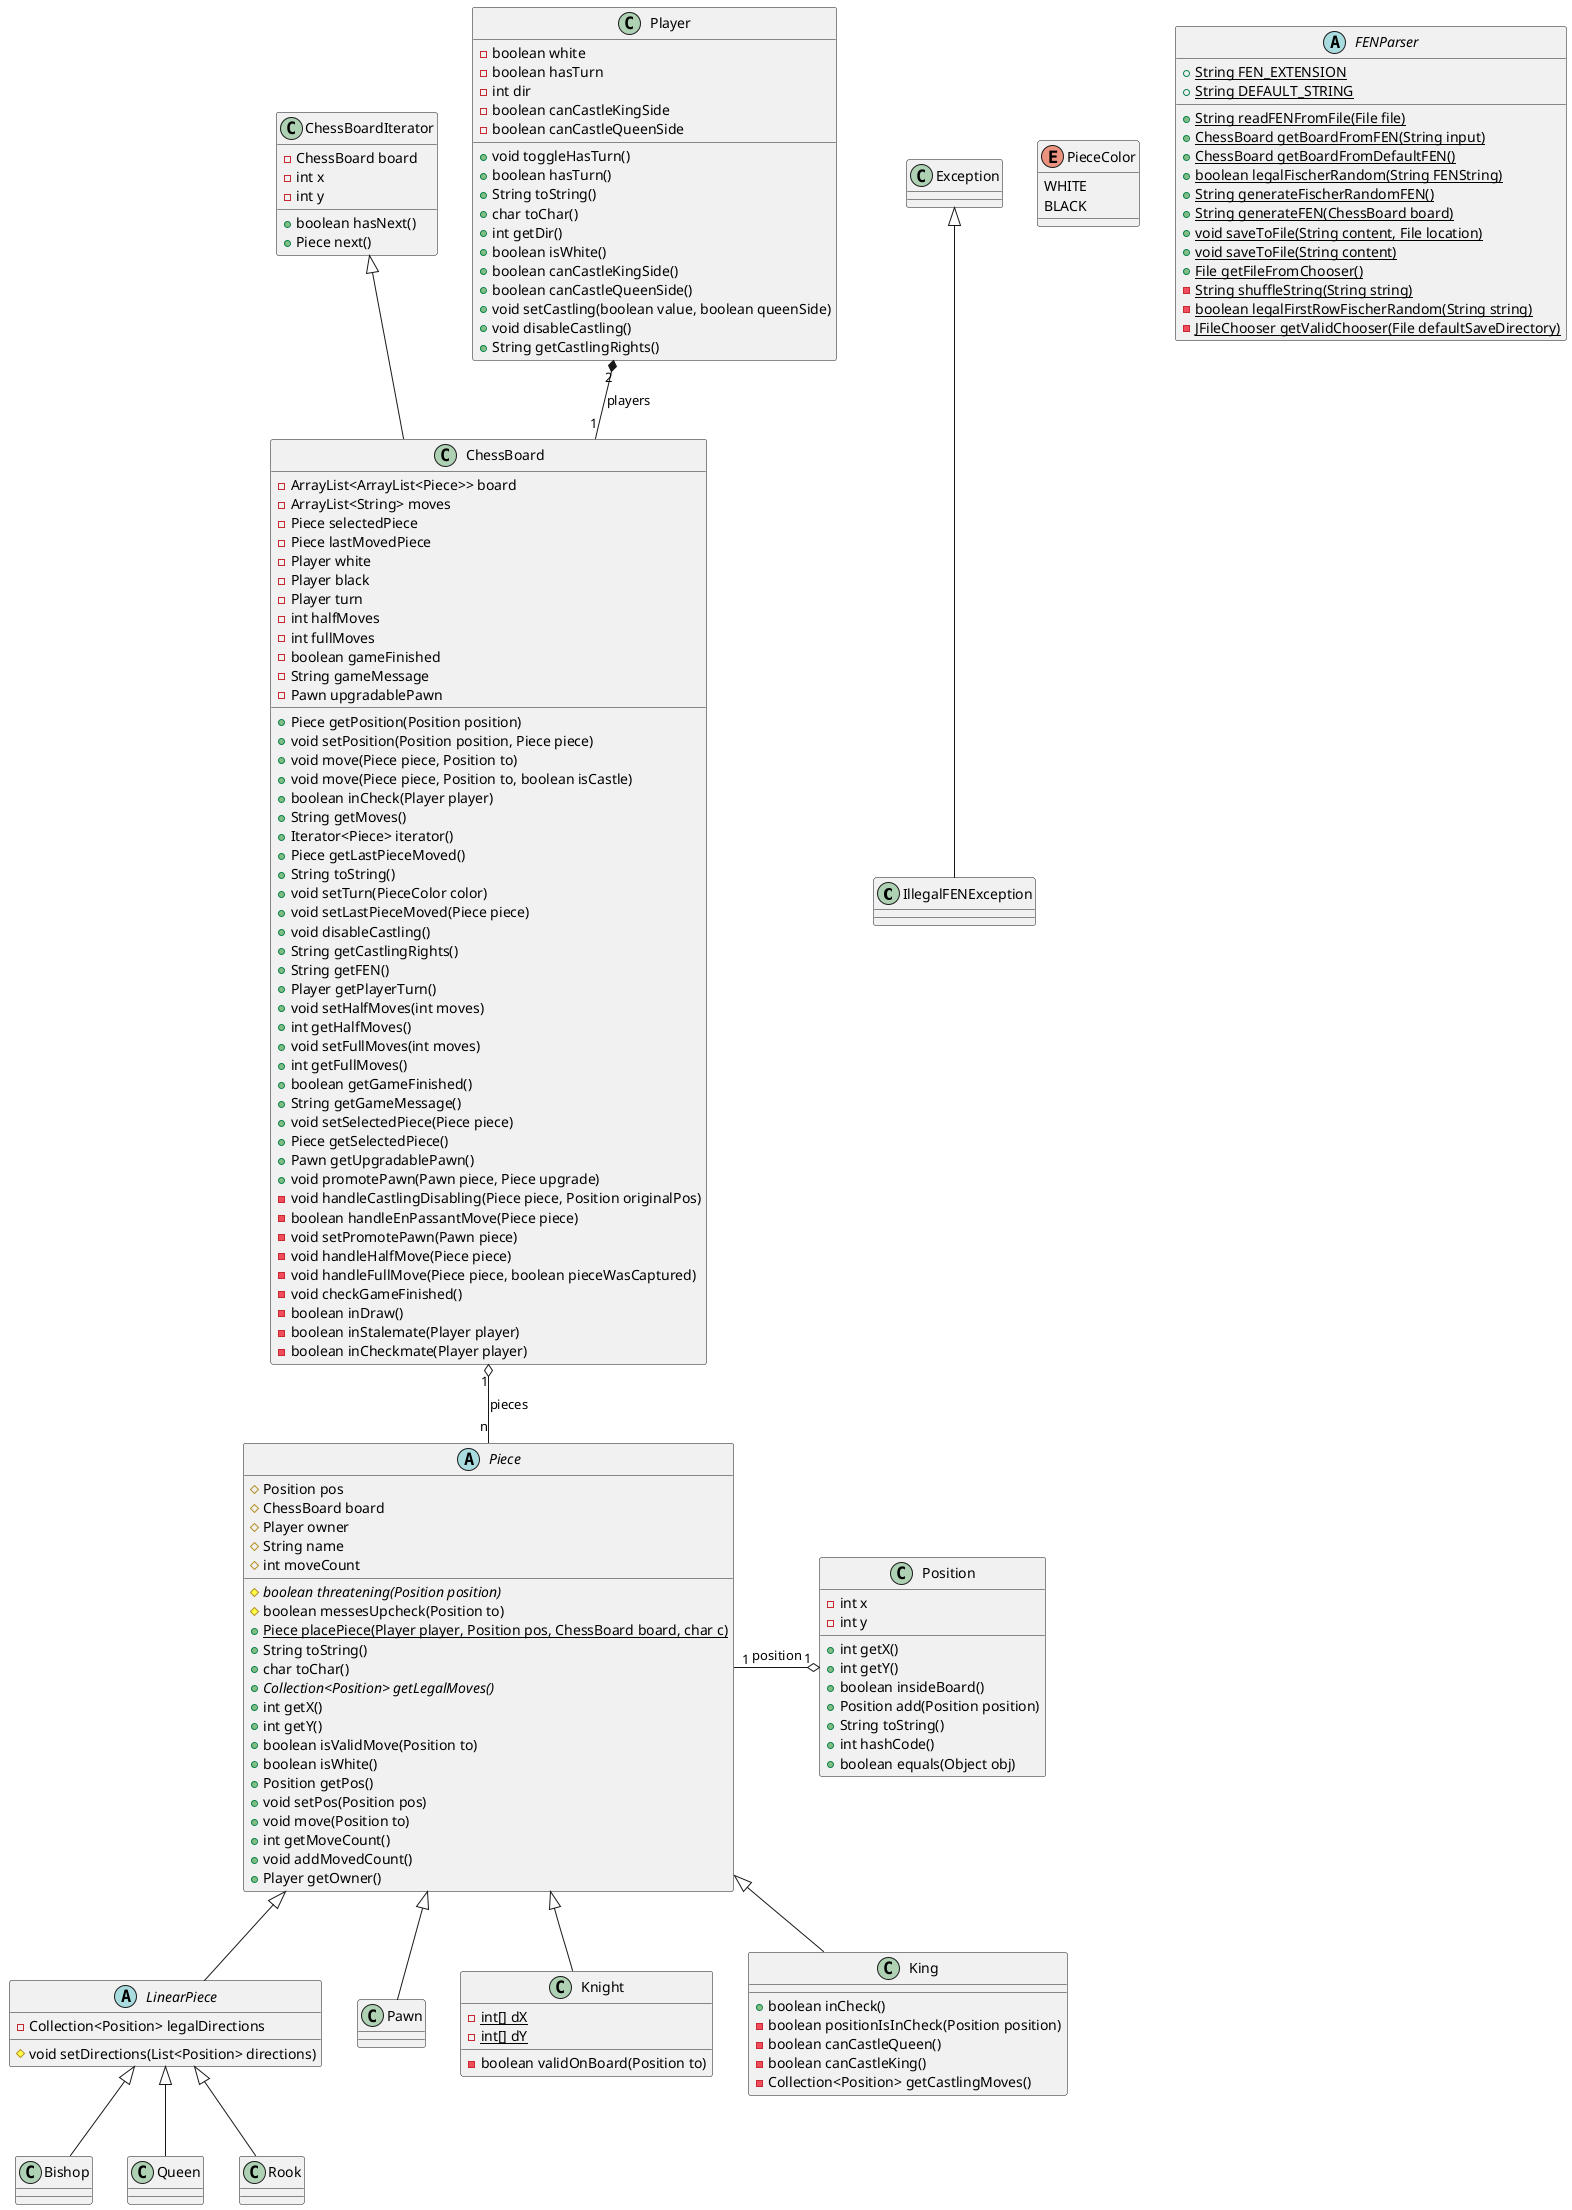 @startuml classdiagram

class IllegalFENException extends Exception {

}

class ChessBoardIterator {
    -ChessBoard board
    -int x
    -int y

    +boolean hasNext()
    +Piece next()

}

class ChessBoard extends ChessBoardIterator {
    -ArrayList<ArrayList<Piece>> board
    -ArrayList<String> moves
    -Piece selectedPiece
    -Piece lastMovedPiece
    -Player white
    -Player black
    -Player turn
    -int halfMoves
    -int fullMoves
    -boolean gameFinished
    -String gameMessage
    -Pawn upgradablePawn

    +Piece getPosition(Position position)
    +void setPosition(Position position, Piece piece)
    +void move(Piece piece, Position to)
    +void move(Piece piece, Position to, boolean isCastle)
    +boolean inCheck(Player player)
    +String getMoves()
    +Iterator<Piece> iterator()
    +Piece getLastPieceMoved()
    +String toString()
    +void setTurn(PieceColor color)
    +void setLastPieceMoved(Piece piece)
    +void disableCastling()
    +String getCastlingRights()
    +String getFEN()
    +Player getPlayerTurn()
    +void setHalfMoves(int moves)
    +int getHalfMoves()
    +void setFullMoves(int moves)
    +int getFullMoves()
    +boolean getGameFinished()
    +String getGameMessage()
    +void setSelectedPiece(Piece piece)
    +Piece getSelectedPiece()
    +Pawn getUpgradablePawn()
    +void promotePawn(Pawn piece, Piece upgrade)
    -void handleCastlingDisabling(Piece piece, Position originalPos)
    -boolean handleEnPassantMove(Piece piece)
    -void setPromotePawn(Pawn piece)
    -void handleHalfMove(Piece piece)
    -void handleFullMove(Piece piece, boolean pieceWasCaptured)
    -void checkGameFinished()
    -boolean inDraw()
    -boolean inStalemate(Player player)
    -boolean inCheckmate(Player player)
}

class Position {
    -int x
    -int y
    +int getX()
    +int getY()
    +boolean insideBoard()
    +Position add(Position position)
    +String toString()
    +int hashCode()
    +boolean equals(Object obj)
}

class Player {
    -boolean white
    -boolean hasTurn
    -int dir
    -boolean canCastleKingSide
    -boolean canCastleQueenSide

    +void toggleHasTurn()
    +boolean hasTurn()
    +String toString()
    +char toChar()
    +int getDir()
    +boolean isWhite()
    +boolean canCastleKingSide()
    +boolean canCastleQueenSide()
    +void setCastling(boolean value, boolean queenSide)
    +void disableCastling()
    +String getCastlingRights()
}

enum PieceColor {
    WHITE
    BLACK
}

abstract class FENParser {
    +{static} String FEN_EXTENSION
    +{static} String DEFAULT_STRING

    +{static} String readFENFromFile(File file)
    +{static} ChessBoard getBoardFromFEN(String input)
    +{static} ChessBoard getBoardFromDefaultFEN()
    +{static} boolean legalFischerRandom(String FENString)
    +{static} String generateFischerRandomFEN()
    +{static} String generateFEN(ChessBoard board)
    +{static} void saveToFile(String content, File location)
    +{static} void saveToFile(String content)
    +{static} File getFileFromChooser()
    -{static} String shuffleString(String string)
    -{static} boolean legalFirstRowFischerRandom(String string)
    -{static} JFileChooser getValidChooser(File defaultSaveDirectory)
}

abstract class Piece {
    #Position pos
    #ChessBoard board
    #Player owner
    #String name
    #int moveCount

    #{abstract} boolean threatening(Position position)
    #boolean messesUpcheck(Position to)
    +{static} Piece placePiece(Player player, Position pos, ChessBoard board, char c)
    +String toString()
    +char toChar()
    +{abstract} Collection<Position> getLegalMoves()
    +int getX()
    +int getY()
    +boolean isValidMove(Position to)
    +boolean isWhite()
    +Position getPos()
    +void setPos(Position pos)
    +void move(Position to)
    +int getMoveCount()
    +void addMovedCount()
    +Player getOwner()
}

abstract class LinearPiece {
    -Collection<Position> legalDirections

    #void setDirections(List<Position> directions)
}

class Bishop {
}

class Queen {
}

class Rook {
}

class Pawn {
}

class Knight {
    -{static} int[] dX
    -{static} int[] dY

    -boolean validOnBoard(Position to)
}

class King {
    +boolean inCheck()
    -boolean positionIsInCheck(Position position)
    -boolean canCastleQueen()
    -boolean canCastleKing()
    -Collection<Position> getCastlingMoves()
}

Piece <|-- LinearPiece
Piece <|-- Pawn
Piece <|-- Knight
Piece <|-- King

LinearPiece <|-- Bishop
LinearPiece <|-- Queen
LinearPiece <|-- Rook

Player "2" *-- "1" ChessBoard : "players"
ChessBoard "1" o-- "n" Piece : "pieces"
Piece "1" -o "1" Position : "position"

@enduml

